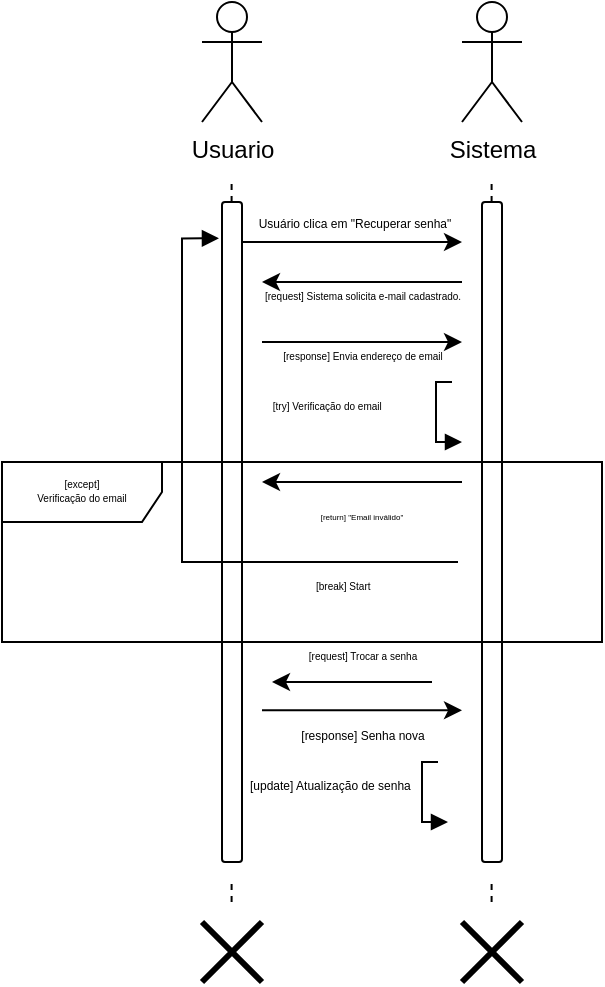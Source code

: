 <mxfile version="24.4.8" type="device" pages="3">
  <diagram name="Página-1" id="SkIUO2j9-pSNi00N5tzS">
    <mxGraphModel dx="1050" dy="565" grid="1" gridSize="10" guides="1" tooltips="1" connect="1" arrows="1" fold="1" page="1" pageScale="1" pageWidth="827" pageHeight="1169" math="0" shadow="0">
      <root>
        <mxCell id="0" />
        <mxCell id="1" parent="0" />
        <mxCell id="kkvQNQMtH8lpmX25HwuO-1" value="Usuario" style="shape=umlActor;verticalLabelPosition=bottom;verticalAlign=top;html=1;outlineConnect=0;" vertex="1" parent="1">
          <mxGeometry x="200" y="230" width="30" height="60" as="geometry" />
        </mxCell>
        <mxCell id="kkvQNQMtH8lpmX25HwuO-2" value="Sistema" style="shape=umlActor;verticalLabelPosition=bottom;verticalAlign=top;html=1;outlineConnect=0;" vertex="1" parent="1">
          <mxGeometry x="330" y="230" width="30" height="60" as="geometry" />
        </mxCell>
        <mxCell id="kkvQNQMtH8lpmX25HwuO-9" value="" style="rounded=1;whiteSpace=wrap;html=1;" vertex="1" parent="1">
          <mxGeometry x="210" y="330" width="10" height="330" as="geometry" />
        </mxCell>
        <mxCell id="kkvQNQMtH8lpmX25HwuO-10" value="" style="rounded=1;whiteSpace=wrap;html=1;" vertex="1" parent="1">
          <mxGeometry x="340" y="330" width="10" height="330" as="geometry" />
        </mxCell>
        <mxCell id="kkvQNQMtH8lpmX25HwuO-12" value="" style="endArrow=classic;html=1;rounded=0;" edge="1" parent="1">
          <mxGeometry width="50" height="50" relative="1" as="geometry">
            <mxPoint x="220" y="350" as="sourcePoint" />
            <mxPoint x="330" y="350" as="targetPoint" />
          </mxGeometry>
        </mxCell>
        <mxCell id="kkvQNQMtH8lpmX25HwuO-13" value="Usuário clica em &quot;Recuperar senha&quot;" style="edgeLabel;html=1;align=center;verticalAlign=middle;resizable=0;points=[];fontSize=6;" vertex="1" connectable="0" parent="kkvQNQMtH8lpmX25HwuO-12">
          <mxGeometry x="0.256" relative="1" as="geometry">
            <mxPoint x="-13" y="-9" as="offset" />
          </mxGeometry>
        </mxCell>
        <mxCell id="kkvQNQMtH8lpmX25HwuO-14" value="" style="endArrow=classic;html=1;rounded=0;" edge="1" parent="1">
          <mxGeometry width="50" height="50" relative="1" as="geometry">
            <mxPoint x="330" y="370" as="sourcePoint" />
            <mxPoint x="230" y="370" as="targetPoint" />
          </mxGeometry>
        </mxCell>
        <mxCell id="kkvQNQMtH8lpmX25HwuO-15" value="&lt;font style=&quot;font-size: 5px;&quot;&gt;[request] Sistema solicita e-mail cadastrado.&lt;/font&gt;" style="text;html=1;align=center;verticalAlign=middle;resizable=0;points=[];autosize=1;strokeColor=none;fillColor=none;" vertex="1" parent="1">
          <mxGeometry x="220" y="360" width="120" height="30" as="geometry" />
        </mxCell>
        <mxCell id="kkvQNQMtH8lpmX25HwuO-16" value="" style="endArrow=classic;html=1;rounded=0;" edge="1" parent="1">
          <mxGeometry width="50" height="50" relative="1" as="geometry">
            <mxPoint x="230" y="400" as="sourcePoint" />
            <mxPoint x="330" y="400" as="targetPoint" />
          </mxGeometry>
        </mxCell>
        <mxCell id="kkvQNQMtH8lpmX25HwuO-17" value="&lt;font style=&quot;font-size: 5px;&quot;&gt;[response] Envia endereço de email&lt;/font&gt;" style="text;html=1;align=center;verticalAlign=middle;resizable=0;points=[];autosize=1;strokeColor=none;fillColor=none;" vertex="1" parent="1">
          <mxGeometry x="230" y="390" width="100" height="30" as="geometry" />
        </mxCell>
        <mxCell id="kkvQNQMtH8lpmX25HwuO-19" value="&lt;font style=&quot;font-size: 5px;&quot;&gt;[request] Trocar a senha&lt;/font&gt;" style="text;html=1;align=center;verticalAlign=middle;resizable=0;points=[];autosize=1;strokeColor=none;fillColor=none;" vertex="1" parent="1">
          <mxGeometry x="240" y="540" width="80" height="30" as="geometry" />
        </mxCell>
        <mxCell id="kkvQNQMtH8lpmX25HwuO-21" value="" style="endArrow=classic;html=1;rounded=0;" edge="1" parent="1">
          <mxGeometry width="50" height="50" relative="1" as="geometry">
            <mxPoint x="230" y="584.17" as="sourcePoint" />
            <mxPoint x="330" y="584.17" as="targetPoint" />
          </mxGeometry>
        </mxCell>
        <mxCell id="kkvQNQMtH8lpmX25HwuO-22" value="&lt;font style=&quot;font-size: 6px;&quot;&gt;[&lt;/font&gt;&lt;span style=&quot;font-size: 6px; background-color: initial;&quot;&gt;response] Senha nova&lt;/span&gt;" style="text;html=1;align=center;verticalAlign=middle;resizable=0;points=[];autosize=1;strokeColor=none;fillColor=none;" vertex="1" parent="1">
          <mxGeometry x="235" y="580" width="90" height="30" as="geometry" />
        </mxCell>
        <mxCell id="kkvQNQMtH8lpmX25HwuO-25" value="&lt;div style=&quot;font-size: 5px;&quot;&gt;&lt;font style=&quot;font-size: 5px;&quot;&gt;[except]&lt;/font&gt;&lt;/div&gt;&lt;div style=&quot;font-size: 5px;&quot;&gt;&lt;span style=&quot;text-align: left; text-wrap: nowrap; background-color: rgb(255, 255, 255);&quot;&gt;&lt;font style=&quot;font-size: 5px;&quot;&gt;Verificação do email&lt;/font&gt;&lt;/span&gt;&lt;span style=&quot;font-size: 7px;&quot;&gt;&lt;br&gt;&lt;/span&gt;&lt;/div&gt;" style="shape=umlFrame;whiteSpace=wrap;html=1;pointerEvents=0;width=80;height=30;" vertex="1" parent="1">
          <mxGeometry x="100" y="460" width="300" height="90" as="geometry" />
        </mxCell>
        <mxCell id="kkvQNQMtH8lpmX25HwuO-35" value="&lt;font style=&quot;font-size: 5px;&quot;&gt;&amp;nbsp;[try] Verificação do email&lt;/font&gt;" style="html=1;align=left;spacingLeft=2;endArrow=block;rounded=0;edgeStyle=orthogonalEdgeStyle;curved=0;rounded=0;" edge="1" parent="1">
          <mxGeometry x="-0.294" y="-87" relative="1" as="geometry">
            <mxPoint x="325" y="420" as="sourcePoint" />
            <Array as="points">
              <mxPoint x="317" y="420" />
              <mxPoint x="317" y="450" />
            </Array>
            <mxPoint x="330" y="450" as="targetPoint" />
            <mxPoint as="offset" />
          </mxGeometry>
        </mxCell>
        <mxCell id="kkvQNQMtH8lpmX25HwuO-37" value="" style="endArrow=classic;html=1;rounded=0;" edge="1" parent="1">
          <mxGeometry width="50" height="50" relative="1" as="geometry">
            <mxPoint x="330" y="470" as="sourcePoint" />
            <mxPoint x="230" y="470" as="targetPoint" />
            <Array as="points">
              <mxPoint x="280" y="470" />
            </Array>
          </mxGeometry>
        </mxCell>
        <mxCell id="kkvQNQMtH8lpmX25HwuO-38" value="" style="endArrow=classic;html=1;rounded=0;" edge="1" parent="1">
          <mxGeometry width="50" height="50" relative="1" as="geometry">
            <mxPoint x="315" y="570" as="sourcePoint" />
            <mxPoint x="235" y="570" as="targetPoint" />
          </mxGeometry>
        </mxCell>
        <mxCell id="kkvQNQMtH8lpmX25HwuO-39" value="&lt;font style=&quot;font-size: 4px;&quot;&gt;[return] &quot;Email inválido&quot;&lt;/font&gt;" style="text;html=1;align=center;verticalAlign=middle;whiteSpace=wrap;rounded=0;" vertex="1" parent="1">
          <mxGeometry x="250" y="470" width="60" height="30" as="geometry" />
        </mxCell>
        <mxCell id="kkvQNQMtH8lpmX25HwuO-42" value="&lt;font style=&quot;font-size: 6px;&quot;&gt;[update] Atualização de senha&lt;/font&gt;" style="html=1;align=left;spacingLeft=2;endArrow=block;rounded=0;edgeStyle=orthogonalEdgeStyle;curved=0;rounded=0;" edge="1" parent="1">
          <mxGeometry x="-0.294" y="-90" relative="1" as="geometry">
            <mxPoint x="318" y="610" as="sourcePoint" />
            <Array as="points">
              <mxPoint x="310" y="610" />
              <mxPoint x="310" y="640" />
            </Array>
            <mxPoint x="323" y="640" as="targetPoint" />
            <mxPoint as="offset" />
          </mxGeometry>
        </mxCell>
        <mxCell id="YUjp9eHZ_AWnmW_B9_Nk-7" value="&lt;span style=&quot;font-size: 5px;&quot;&gt;[break&lt;/span&gt;&lt;span style=&quot;font-size: 5px;&quot;&gt;] Start&lt;/span&gt;" style="html=1;align=left;spacingLeft=2;endArrow=block;rounded=0;edgeStyle=orthogonalEdgeStyle;curved=0;rounded=0;entryX=-0.152;entryY=0.055;entryDx=0;entryDy=0;entryPerimeter=0;" edge="1" parent="1" target="kkvQNQMtH8lpmX25HwuO-9">
          <mxGeometry x="-0.528" y="10" relative="1" as="geometry">
            <mxPoint x="328" y="510" as="sourcePoint" />
            <Array as="points">
              <mxPoint x="190" y="510" />
              <mxPoint x="190" y="348" />
            </Array>
            <mxPoint x="200" y="350" as="targetPoint" />
            <mxPoint as="offset" />
          </mxGeometry>
        </mxCell>
        <mxCell id="YUjp9eHZ_AWnmW_B9_Nk-8" value="" style="shape=umlDestroy;whiteSpace=wrap;html=1;strokeWidth=3;targetShapes=umlLifeline;" vertex="1" parent="1">
          <mxGeometry x="200" y="690" width="30" height="30" as="geometry" />
        </mxCell>
        <mxCell id="YUjp9eHZ_AWnmW_B9_Nk-9" value="" style="shape=umlDestroy;whiteSpace=wrap;html=1;strokeWidth=3;targetShapes=umlLifeline;" vertex="1" parent="1">
          <mxGeometry x="330" y="690" width="30" height="30" as="geometry" />
        </mxCell>
        <mxCell id="YUjp9eHZ_AWnmW_B9_Nk-10" value="" style="endArrow=none;dashed=1;html=1;rounded=0;" edge="1" parent="1">
          <mxGeometry width="50" height="50" relative="1" as="geometry">
            <mxPoint x="214.8" y="680" as="sourcePoint" />
            <mxPoint x="214.8" y="670" as="targetPoint" />
          </mxGeometry>
        </mxCell>
        <mxCell id="YUjp9eHZ_AWnmW_B9_Nk-11" value="" style="endArrow=none;dashed=1;html=1;rounded=0;" edge="1" parent="1">
          <mxGeometry width="50" height="50" relative="1" as="geometry">
            <mxPoint x="344.8" y="680" as="sourcePoint" />
            <mxPoint x="344.8" y="670" as="targetPoint" />
          </mxGeometry>
        </mxCell>
        <mxCell id="YUjp9eHZ_AWnmW_B9_Nk-13" value="" style="endArrow=none;dashed=1;html=1;rounded=0;" edge="1" parent="1">
          <mxGeometry width="50" height="50" relative="1" as="geometry">
            <mxPoint x="214.8" y="330" as="sourcePoint" />
            <mxPoint x="214.8" y="320" as="targetPoint" />
          </mxGeometry>
        </mxCell>
        <mxCell id="YUjp9eHZ_AWnmW_B9_Nk-14" value="" style="endArrow=none;dashed=1;html=1;rounded=0;" edge="1" parent="1">
          <mxGeometry width="50" height="50" relative="1" as="geometry">
            <mxPoint x="344.8" y="330" as="sourcePoint" />
            <mxPoint x="344.8" y="320" as="targetPoint" />
          </mxGeometry>
        </mxCell>
      </root>
    </mxGraphModel>
  </diagram>
  <diagram id="12C4Pat49koXlZKovbDX" name="Página-2">
    <mxGraphModel dx="600" dy="323" grid="1" gridSize="10" guides="1" tooltips="1" connect="1" arrows="1" fold="1" page="1" pageScale="1" pageWidth="827" pageHeight="1169" math="0" shadow="0">
      <root>
        <mxCell id="0" />
        <mxCell id="1" parent="0" />
        <mxCell id="FDexeV9aEy56aXFTPAH5-1" value="Usuario" style="shape=umlActor;verticalLabelPosition=bottom;verticalAlign=top;html=1;outlineConnect=0;" vertex="1" parent="1">
          <mxGeometry x="200" y="230" width="30" height="60" as="geometry" />
        </mxCell>
        <mxCell id="FDexeV9aEy56aXFTPAH5-2" value="Suporte" style="shape=umlActor;verticalLabelPosition=bottom;verticalAlign=top;html=1;outlineConnect=0;" vertex="1" parent="1">
          <mxGeometry x="330" y="230" width="30" height="60" as="geometry" />
        </mxCell>
        <mxCell id="FDexeV9aEy56aXFTPAH5-3" value="" style="rounded=1;whiteSpace=wrap;html=1;" vertex="1" parent="1">
          <mxGeometry x="210" y="330" width="10" height="330" as="geometry" />
        </mxCell>
        <mxCell id="FDexeV9aEy56aXFTPAH5-4" value="" style="rounded=1;whiteSpace=wrap;html=1;" vertex="1" parent="1">
          <mxGeometry x="340" y="330" width="10" height="330" as="geometry" />
        </mxCell>
        <mxCell id="FDexeV9aEy56aXFTPAH5-5" value="" style="endArrow=classic;html=1;rounded=0;" edge="1" parent="1">
          <mxGeometry width="50" height="50" relative="1" as="geometry">
            <mxPoint x="220" y="350" as="sourcePoint" />
            <mxPoint x="330" y="350" as="targetPoint" />
          </mxGeometry>
        </mxCell>
        <mxCell id="FDexeV9aEy56aXFTPAH5-6" value="&lt;font style=&quot;font-size: 5px;&quot;&gt;[action] Entrar em contato&lt;/font&gt;" style="edgeLabel;html=1;align=center;verticalAlign=middle;resizable=0;points=[];fontSize=6;" vertex="1" connectable="0" parent="FDexeV9aEy56aXFTPAH5-5">
          <mxGeometry x="0.256" relative="1" as="geometry">
            <mxPoint x="-9" y="-9" as="offset" />
          </mxGeometry>
        </mxCell>
        <mxCell id="FDexeV9aEy56aXFTPAH5-7" value="" style="endArrow=classic;html=1;rounded=0;" edge="1" parent="1">
          <mxGeometry width="50" height="50" relative="1" as="geometry">
            <mxPoint x="330" y="370" as="sourcePoint" />
            <mxPoint x="230" y="370" as="targetPoint" />
          </mxGeometry>
        </mxCell>
        <mxCell id="FDexeV9aEy56aXFTPAH5-8" value="&lt;font style=&quot;font-size: 5px;&quot;&gt;[request] CPF, Nome, data de nascimento&lt;/font&gt;" style="text;html=1;align=center;verticalAlign=middle;resizable=0;points=[];autosize=1;strokeColor=none;fillColor=none;" vertex="1" parent="1">
          <mxGeometry x="220" y="360" width="120" height="30" as="geometry" />
        </mxCell>
        <mxCell id="FDexeV9aEy56aXFTPAH5-9" value="" style="endArrow=classic;html=1;rounded=0;" edge="1" parent="1">
          <mxGeometry width="50" height="50" relative="1" as="geometry">
            <mxPoint x="230" y="400" as="sourcePoint" />
            <mxPoint x="330" y="400" as="targetPoint" />
          </mxGeometry>
        </mxCell>
        <mxCell id="FDexeV9aEy56aXFTPAH5-10" value="&lt;font style=&quot;font-size: 5px;&quot;&gt;[response]&amp;nbsp;&lt;/font&gt;&lt;span style=&quot;font-size: 5px;&quot;&gt;CPF, Nome, data de nascimento&lt;/span&gt;" style="text;html=1;align=center;verticalAlign=middle;resizable=0;points=[];autosize=1;strokeColor=none;fillColor=none;" vertex="1" parent="1">
          <mxGeometry x="220" y="390" width="120" height="30" as="geometry" />
        </mxCell>
        <mxCell id="FDexeV9aEy56aXFTPAH5-11" value="&lt;font style=&quot;font-size: 5px;&quot;&gt;[request] Trocar a senha&lt;/font&gt;" style="text;html=1;align=center;verticalAlign=middle;resizable=0;points=[];autosize=1;strokeColor=none;fillColor=none;" vertex="1" parent="1">
          <mxGeometry x="240" y="540" width="80" height="30" as="geometry" />
        </mxCell>
        <mxCell id="FDexeV9aEy56aXFTPAH5-12" value="" style="endArrow=classic;html=1;rounded=0;" edge="1" parent="1">
          <mxGeometry width="50" height="50" relative="1" as="geometry">
            <mxPoint x="230" y="584.17" as="sourcePoint" />
            <mxPoint x="330" y="584.17" as="targetPoint" />
          </mxGeometry>
        </mxCell>
        <mxCell id="FDexeV9aEy56aXFTPAH5-13" value="&lt;font style=&quot;font-size: 6px;&quot;&gt;[&lt;/font&gt;&lt;span style=&quot;font-size: 6px; background-color: initial;&quot;&gt;response] Senha nova&lt;/span&gt;" style="text;html=1;align=center;verticalAlign=middle;resizable=0;points=[];autosize=1;strokeColor=none;fillColor=none;" vertex="1" parent="1">
          <mxGeometry x="235" y="580" width="90" height="30" as="geometry" />
        </mxCell>
        <mxCell id="FDexeV9aEy56aXFTPAH5-14" value="&lt;div style=&quot;font-size: 5px;&quot;&gt;&lt;font style=&quot;font-size: 5px;&quot;&gt;[except]&lt;/font&gt;&lt;/div&gt;&lt;div style=&quot;font-size: 5px;&quot;&gt;&lt;span style=&quot;text-align: left; text-wrap: nowrap; background-color: rgb(255, 255, 255);&quot;&gt;&lt;font style=&quot;font-size: 5px;&quot;&gt;Verificação do email&lt;/font&gt;&lt;/span&gt;&lt;span style=&quot;font-size: 7px;&quot;&gt;&lt;br&gt;&lt;/span&gt;&lt;/div&gt;" style="shape=umlFrame;whiteSpace=wrap;html=1;pointerEvents=0;width=80;height=30;" vertex="1" parent="1">
          <mxGeometry x="100" y="460" width="300" height="90" as="geometry" />
        </mxCell>
        <mxCell id="FDexeV9aEy56aXFTPAH5-15" value="&lt;font style=&quot;font-size: 5px;&quot;&gt;&amp;nbsp;[try] Verificação do&amp;nbsp;&amp;nbsp;&lt;/font&gt;&lt;span style=&quot;font-size: 5px; text-align: center; background-color: rgb(251, 251, 251);&quot;&gt;CPF, Nome&lt;/span&gt;&lt;span style=&quot;background-color: rgb(251, 251, 251); font-size: 5px; text-align: center;&quot;&gt;,&lt;/span&gt;&lt;div&gt;&lt;span style=&quot;background-color: rgb(251, 251, 251); font-size: 5px; text-align: center;&quot;&gt;&amp;nbsp;data de nascimento&lt;/span&gt;&lt;/div&gt;" style="html=1;align=left;spacingLeft=2;endArrow=block;rounded=0;edgeStyle=orthogonalEdgeStyle;curved=0;rounded=0;" edge="1" parent="1">
          <mxGeometry x="-0.294" y="-87" relative="1" as="geometry">
            <mxPoint x="325" y="420" as="sourcePoint" />
            <Array as="points">
              <mxPoint x="317" y="420" />
              <mxPoint x="317" y="450" />
            </Array>
            <mxPoint x="330" y="450" as="targetPoint" />
            <mxPoint as="offset" />
          </mxGeometry>
        </mxCell>
        <mxCell id="FDexeV9aEy56aXFTPAH5-16" value="" style="endArrow=classic;html=1;rounded=0;" edge="1" parent="1">
          <mxGeometry width="50" height="50" relative="1" as="geometry">
            <mxPoint x="330" y="470" as="sourcePoint" />
            <mxPoint x="230" y="470" as="targetPoint" />
            <Array as="points">
              <mxPoint x="280" y="470" />
            </Array>
          </mxGeometry>
        </mxCell>
        <mxCell id="FDexeV9aEy56aXFTPAH5-17" value="" style="endArrow=classic;html=1;rounded=0;" edge="1" parent="1">
          <mxGeometry width="50" height="50" relative="1" as="geometry">
            <mxPoint x="315" y="570" as="sourcePoint" />
            <mxPoint x="235" y="570" as="targetPoint" />
          </mxGeometry>
        </mxCell>
        <mxCell id="FDexeV9aEy56aXFTPAH5-18" value="&lt;font style=&quot;font-size: 4px;&quot;&gt;[return] &quot;Email inválido&quot;&lt;/font&gt;" style="text;html=1;align=center;verticalAlign=middle;whiteSpace=wrap;rounded=0;" vertex="1" parent="1">
          <mxGeometry x="250" y="470" width="60" height="30" as="geometry" />
        </mxCell>
        <mxCell id="FDexeV9aEy56aXFTPAH5-19" value="&lt;font style=&quot;font-size: 6px;&quot;&gt;[update] Atualização de senha&lt;/font&gt;" style="html=1;align=left;spacingLeft=2;endArrow=block;rounded=0;edgeStyle=orthogonalEdgeStyle;curved=0;rounded=0;" edge="1" parent="1">
          <mxGeometry x="-0.294" y="-90" relative="1" as="geometry">
            <mxPoint x="318" y="610" as="sourcePoint" />
            <Array as="points">
              <mxPoint x="310" y="610" />
              <mxPoint x="310" y="640" />
            </Array>
            <mxPoint x="323" y="640" as="targetPoint" />
            <mxPoint as="offset" />
          </mxGeometry>
        </mxCell>
        <mxCell id="FDexeV9aEy56aXFTPAH5-20" value="&lt;span style=&quot;font-size: 5px;&quot;&gt;[break&lt;/span&gt;&lt;span style=&quot;font-size: 5px;&quot;&gt;] Start&lt;/span&gt;" style="html=1;align=left;spacingLeft=2;endArrow=block;rounded=0;edgeStyle=orthogonalEdgeStyle;curved=0;rounded=0;entryX=-0.152;entryY=0.055;entryDx=0;entryDy=0;entryPerimeter=0;" edge="1" parent="1" target="FDexeV9aEy56aXFTPAH5-3">
          <mxGeometry x="-0.528" y="10" relative="1" as="geometry">
            <mxPoint x="328" y="510" as="sourcePoint" />
            <Array as="points">
              <mxPoint x="190" y="510" />
              <mxPoint x="190" y="348" />
            </Array>
            <mxPoint x="200" y="350" as="targetPoint" />
            <mxPoint as="offset" />
          </mxGeometry>
        </mxCell>
        <mxCell id="FDexeV9aEy56aXFTPAH5-21" value="" style="shape=umlDestroy;whiteSpace=wrap;html=1;strokeWidth=3;targetShapes=umlLifeline;" vertex="1" parent="1">
          <mxGeometry x="200" y="690" width="30" height="30" as="geometry" />
        </mxCell>
        <mxCell id="FDexeV9aEy56aXFTPAH5-22" value="" style="shape=umlDestroy;whiteSpace=wrap;html=1;strokeWidth=3;targetShapes=umlLifeline;" vertex="1" parent="1">
          <mxGeometry x="330" y="690" width="30" height="30" as="geometry" />
        </mxCell>
        <mxCell id="FDexeV9aEy56aXFTPAH5-23" value="" style="endArrow=none;dashed=1;html=1;rounded=0;" edge="1" parent="1">
          <mxGeometry width="50" height="50" relative="1" as="geometry">
            <mxPoint x="214.8" y="680" as="sourcePoint" />
            <mxPoint x="214.8" y="670" as="targetPoint" />
          </mxGeometry>
        </mxCell>
        <mxCell id="FDexeV9aEy56aXFTPAH5-24" value="" style="endArrow=none;dashed=1;html=1;rounded=0;" edge="1" parent="1">
          <mxGeometry width="50" height="50" relative="1" as="geometry">
            <mxPoint x="344.8" y="680" as="sourcePoint" />
            <mxPoint x="344.8" y="670" as="targetPoint" />
          </mxGeometry>
        </mxCell>
        <mxCell id="FDexeV9aEy56aXFTPAH5-25" value="" style="endArrow=none;dashed=1;html=1;rounded=0;" edge="1" parent="1">
          <mxGeometry width="50" height="50" relative="1" as="geometry">
            <mxPoint x="214.8" y="330" as="sourcePoint" />
            <mxPoint x="214.8" y="320" as="targetPoint" />
          </mxGeometry>
        </mxCell>
        <mxCell id="FDexeV9aEy56aXFTPAH5-26" value="" style="endArrow=none;dashed=1;html=1;rounded=0;" edge="1" parent="1">
          <mxGeometry width="50" height="50" relative="1" as="geometry">
            <mxPoint x="344.8" y="330" as="sourcePoint" />
            <mxPoint x="344.8" y="320" as="targetPoint" />
          </mxGeometry>
        </mxCell>
      </root>
    </mxGraphModel>
  </diagram>
  <diagram id="Mx8BBuqCHcZ5gvASkBTY" name="Página-3">
    <mxGraphModel dx="1050" dy="565" grid="1" gridSize="10" guides="1" tooltips="1" connect="1" arrows="1" fold="1" page="1" pageScale="1" pageWidth="827" pageHeight="1169" math="0" shadow="0">
      <root>
        <mxCell id="0" />
        <mxCell id="1" parent="0" />
      </root>
    </mxGraphModel>
  </diagram>
</mxfile>
